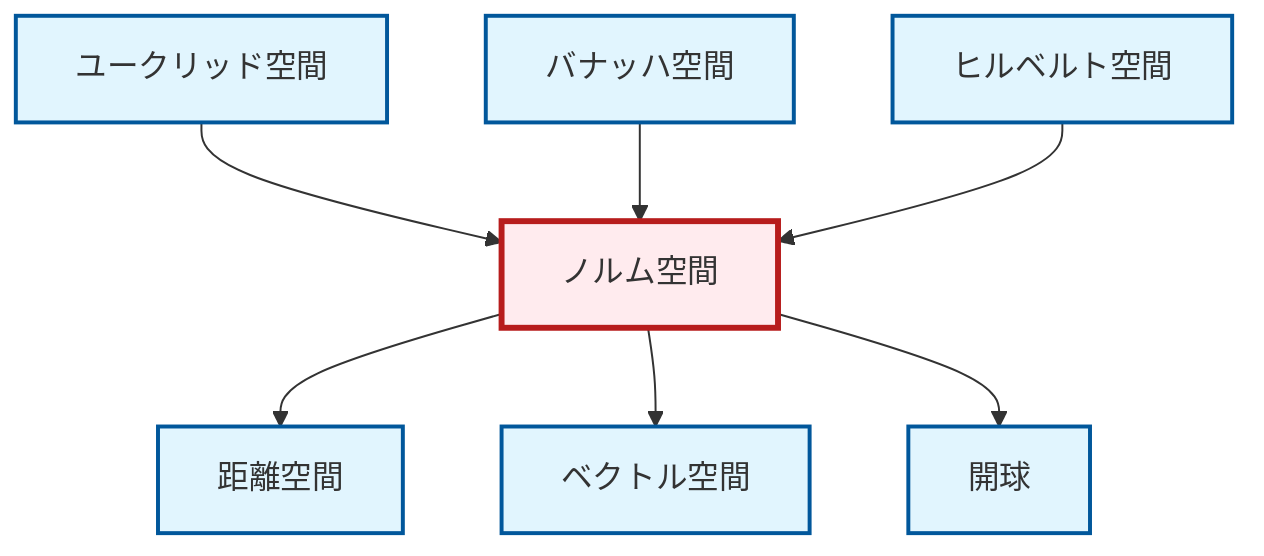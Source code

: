graph TD
    classDef definition fill:#e1f5fe,stroke:#01579b,stroke-width:2px
    classDef theorem fill:#f3e5f5,stroke:#4a148c,stroke-width:2px
    classDef axiom fill:#fff3e0,stroke:#e65100,stroke-width:2px
    classDef example fill:#e8f5e9,stroke:#1b5e20,stroke-width:2px
    classDef current fill:#ffebee,stroke:#b71c1c,stroke-width:3px
    def-banach-space["バナッハ空間"]:::definition
    def-euclidean-space["ユークリッド空間"]:::definition
    def-vector-space["ベクトル空間"]:::definition
    def-metric-space["距離空間"]:::definition
    def-normed-vector-space["ノルム空間"]:::definition
    def-open-ball["開球"]:::definition
    def-hilbert-space["ヒルベルト空間"]:::definition
    def-normed-vector-space --> def-metric-space
    def-euclidean-space --> def-normed-vector-space
    def-normed-vector-space --> def-vector-space
    def-banach-space --> def-normed-vector-space
    def-normed-vector-space --> def-open-ball
    def-hilbert-space --> def-normed-vector-space
    class def-normed-vector-space current